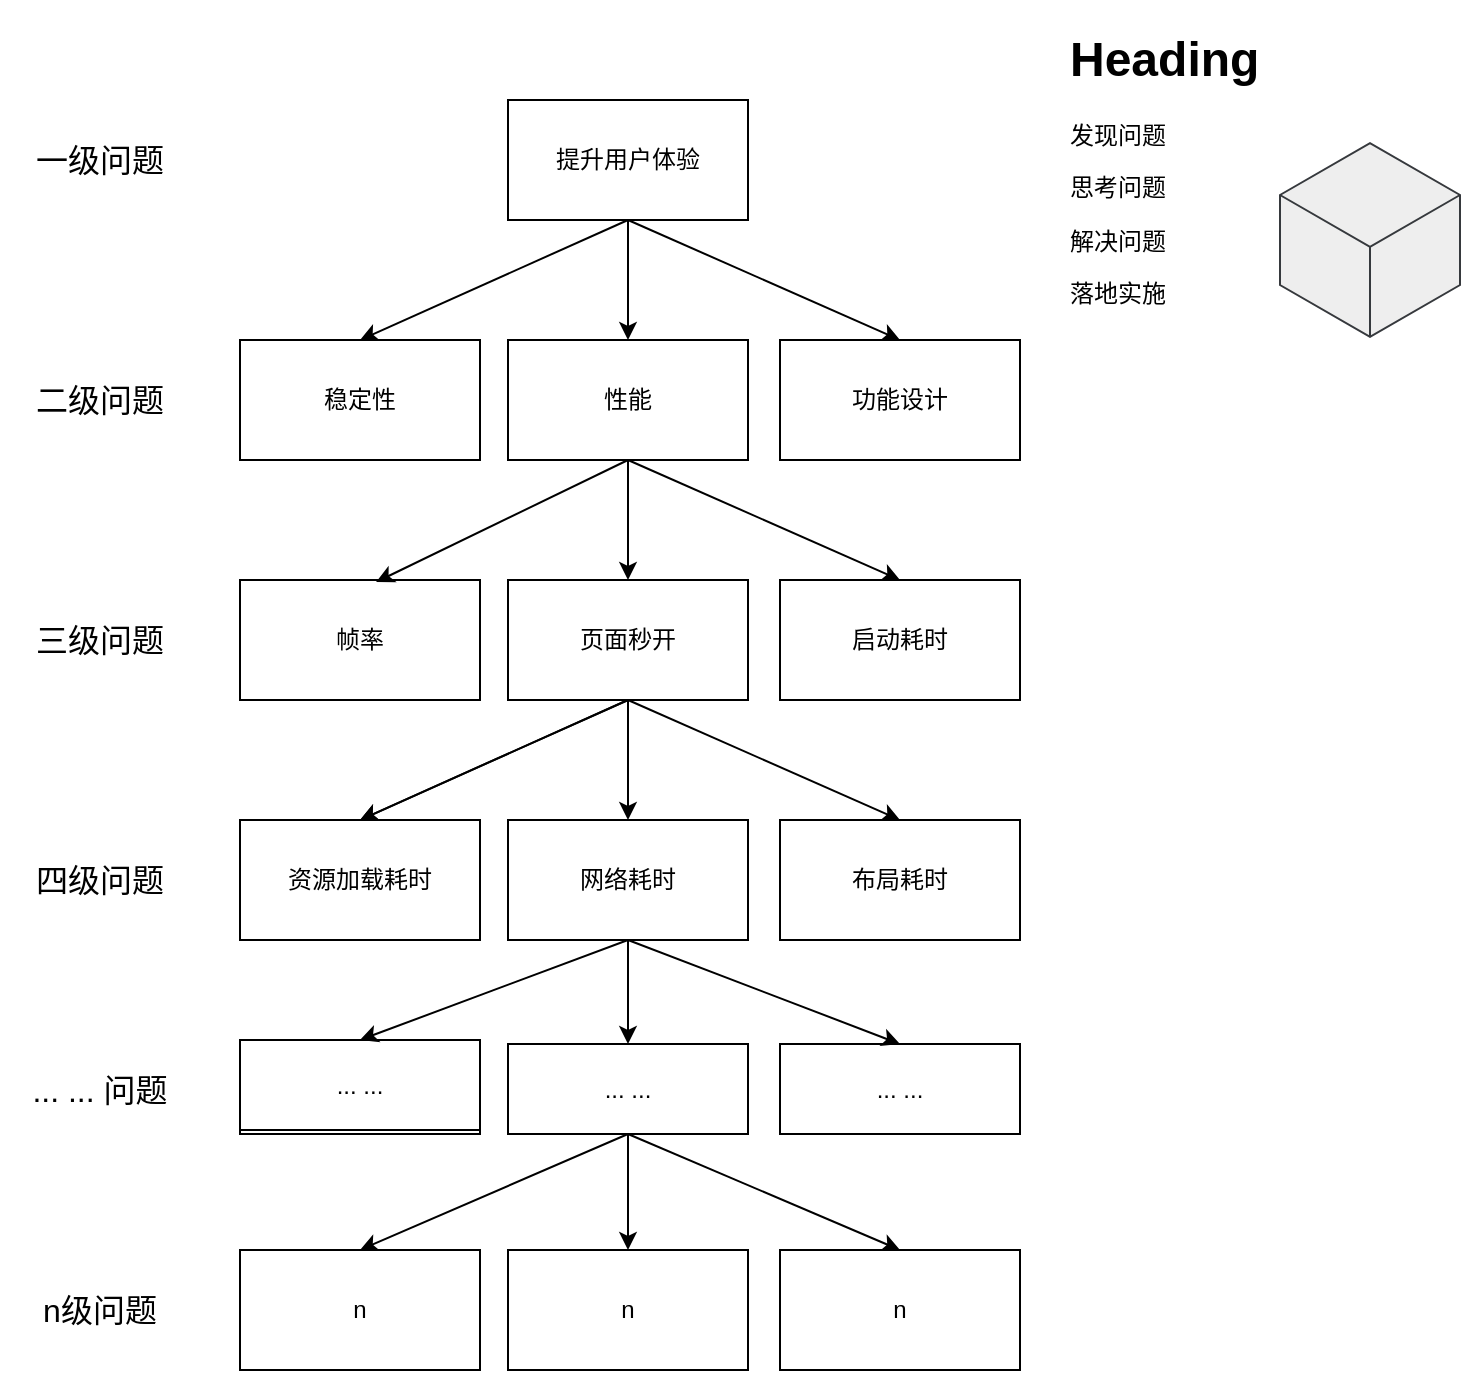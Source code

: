 <mxfile version="13.0.9">
    <diagram id="6hGFLwfOUW9BJ-s0fimq" name="Page-1">
        <mxGraphModel dx="866" dy="779" grid="1" gridSize="10" guides="1" tooltips="1" connect="1" arrows="1" fold="1" page="1" pageScale="1" pageWidth="827" pageHeight="1169" math="0" shadow="0">
            <root>
                <mxCell id="0"/>
                <mxCell id="1" parent="0"/>
                <mxCell id="35" value="&lt;font style=&quot;font-size: 16px&quot;&gt;一级问题&lt;/font&gt;" style="text;html=1;strokeColor=none;fillColor=none;align=center;verticalAlign=middle;whiteSpace=wrap;rounded=0;" parent="1" vertex="1">
                    <mxGeometry x="40" y="80" width="100" height="40" as="geometry"/>
                </mxCell>
                <mxCell id="36" value="&lt;font style=&quot;font-size: 16px&quot;&gt;二级问题&lt;/font&gt;" style="text;html=1;strokeColor=none;fillColor=none;align=center;verticalAlign=middle;whiteSpace=wrap;rounded=0;" parent="1" vertex="1">
                    <mxGeometry x="40" y="200" width="100" height="40" as="geometry"/>
                </mxCell>
                <mxCell id="37" value="&lt;font style=&quot;font-size: 16px&quot;&gt;三级问题&lt;/font&gt;" style="text;html=1;strokeColor=none;fillColor=none;align=center;verticalAlign=middle;whiteSpace=wrap;rounded=0;" parent="1" vertex="1">
                    <mxGeometry x="40" y="320" width="100" height="40" as="geometry"/>
                </mxCell>
                <mxCell id="38" value="&lt;font style=&quot;font-size: 16px&quot;&gt;四级问题&lt;/font&gt;" style="text;html=1;strokeColor=none;fillColor=none;align=center;verticalAlign=middle;whiteSpace=wrap;rounded=0;" parent="1" vertex="1">
                    <mxGeometry x="40" y="440" width="100" height="40" as="geometry"/>
                </mxCell>
                <mxCell id="39" value="提升用户体验" style="rounded=0;whiteSpace=wrap;html=1;" parent="1" vertex="1">
                    <mxGeometry x="294" y="70" width="120" height="60" as="geometry"/>
                </mxCell>
                <mxCell id="40" value="稳定性" style="rounded=0;whiteSpace=wrap;html=1;" parent="1" vertex="1">
                    <mxGeometry x="160" y="190" width="120" height="60" as="geometry"/>
                </mxCell>
                <mxCell id="41" value="性能" style="rounded=0;whiteSpace=wrap;html=1;" parent="1" vertex="1">
                    <mxGeometry x="294" y="190" width="120" height="60" as="geometry"/>
                </mxCell>
                <mxCell id="42" value="功能设计" style="rounded=0;whiteSpace=wrap;html=1;" parent="1" vertex="1">
                    <mxGeometry x="430" y="190" width="120" height="60" as="geometry"/>
                </mxCell>
                <mxCell id="43" value="启动耗时" style="rounded=0;whiteSpace=wrap;html=1;" parent="1" vertex="1">
                    <mxGeometry x="430" y="310" width="120" height="60" as="geometry"/>
                </mxCell>
                <mxCell id="44" value="页面秒开" style="rounded=0;whiteSpace=wrap;html=1;" parent="1" vertex="1">
                    <mxGeometry x="294" y="310" width="120" height="60" as="geometry"/>
                </mxCell>
                <mxCell id="45" value="帧率" style="rounded=0;whiteSpace=wrap;html=1;" parent="1" vertex="1">
                    <mxGeometry x="160" y="310" width="120" height="60" as="geometry"/>
                </mxCell>
                <mxCell id="46" value="布局耗时" style="rounded=0;whiteSpace=wrap;html=1;" parent="1" vertex="1">
                    <mxGeometry x="430" y="430" width="120" height="60" as="geometry"/>
                </mxCell>
                <mxCell id="47" value="网络耗时" style="rounded=0;whiteSpace=wrap;html=1;" parent="1" vertex="1">
                    <mxGeometry x="294" y="430" width="120" height="60" as="geometry"/>
                </mxCell>
                <mxCell id="48" value="资源加载耗时" style="rounded=0;whiteSpace=wrap;html=1;" parent="1" vertex="1">
                    <mxGeometry x="160" y="430" width="120" height="60" as="geometry"/>
                </mxCell>
                <mxCell id="51" value="" style="endArrow=classic;html=1;exitX=0.5;exitY=1;exitDx=0;exitDy=0;entryX=0.5;entryY=0;entryDx=0;entryDy=0;" parent="1" source="39" target="41" edge="1">
                    <mxGeometry width="50" height="50" relative="1" as="geometry">
                        <mxPoint x="410" y="310" as="sourcePoint"/>
                        <mxPoint x="460" y="260" as="targetPoint"/>
                    </mxGeometry>
                </mxCell>
                <mxCell id="54" value="" style="endArrow=classic;html=1;exitX=0.5;exitY=1;exitDx=0;exitDy=0;entryX=0.5;entryY=0;entryDx=0;entryDy=0;" parent="1" source="39" target="40" edge="1">
                    <mxGeometry width="50" height="50" relative="1" as="geometry">
                        <mxPoint x="270" y="130" as="sourcePoint"/>
                        <mxPoint x="220" y="190" as="targetPoint"/>
                    </mxGeometry>
                </mxCell>
                <mxCell id="56" value="" style="endArrow=classic;html=1;exitX=0.5;exitY=1;exitDx=0;exitDy=0;entryX=0.5;entryY=0;entryDx=0;entryDy=0;" parent="1" source="39" target="42" edge="1">
                    <mxGeometry width="50" height="50" relative="1" as="geometry">
                        <mxPoint x="540" y="130" as="sourcePoint"/>
                        <mxPoint x="490" y="190" as="targetPoint"/>
                    </mxGeometry>
                </mxCell>
                <mxCell id="58" value="" style="endArrow=classic;html=1;exitX=0.5;exitY=1;exitDx=0;exitDy=0;entryX=0.5;entryY=0;entryDx=0;entryDy=0;" parent="1" source="41" target="44" edge="1">
                    <mxGeometry width="50" height="50" relative="1" as="geometry">
                        <mxPoint x="270" y="250" as="sourcePoint"/>
                        <mxPoint x="220" y="310" as="targetPoint"/>
                    </mxGeometry>
                </mxCell>
                <mxCell id="60" value="" style="endArrow=classic;html=1;entryX=0.5;entryY=0;entryDx=0;entryDy=0;exitX=0.5;exitY=1;exitDx=0;exitDy=0;" parent="1" source="44" target="47" edge="1">
                    <mxGeometry width="50" height="50" relative="1" as="geometry">
                        <mxPoint x="370" y="370" as="sourcePoint"/>
                        <mxPoint x="320" y="430" as="targetPoint"/>
                    </mxGeometry>
                </mxCell>
                <mxCell id="64" value="" style="endArrow=classic;html=1;exitX=0.5;exitY=1;exitDx=0;exitDy=0;" parent="1" source="44" edge="1">
                    <mxGeometry width="50" height="50" relative="1" as="geometry">
                        <mxPoint x="270" y="370" as="sourcePoint"/>
                        <mxPoint x="220" y="430" as="targetPoint"/>
                    </mxGeometry>
                </mxCell>
                <mxCell id="65" value="" style="endArrow=classic;html=1;exitX=0.5;exitY=1;exitDx=0;exitDy=0;entryX=0.5;entryY=0;entryDx=0;entryDy=0;" parent="1" source="44" target="48" edge="1">
                    <mxGeometry width="50" height="50" relative="1" as="geometry">
                        <mxPoint x="270" y="370" as="sourcePoint"/>
                        <mxPoint x="220" y="430" as="targetPoint"/>
                    </mxGeometry>
                </mxCell>
                <mxCell id="68" value="" style="endArrow=classic;html=1;exitX=0.5;exitY=1;exitDx=0;exitDy=0;entryX=0.5;entryY=0;entryDx=0;entryDy=0;" parent="1" source="44" target="46" edge="1">
                    <mxGeometry width="50" height="50" relative="1" as="geometry">
                        <mxPoint x="350" y="380" as="sourcePoint"/>
                        <mxPoint x="270" y="460" as="targetPoint"/>
                    </mxGeometry>
                </mxCell>
                <mxCell id="70" value="" style="endArrow=classic;html=1;exitX=0.5;exitY=1;exitDx=0;exitDy=0;entryX=0.5;entryY=0;entryDx=0;entryDy=0;" parent="1" source="41" target="43" edge="1">
                    <mxGeometry width="50" height="50" relative="1" as="geometry">
                        <mxPoint x="540" y="250" as="sourcePoint"/>
                        <mxPoint x="490" y="310" as="targetPoint"/>
                    </mxGeometry>
                </mxCell>
                <mxCell id="71" value="" style="endArrow=classic;html=1;exitX=0.5;exitY=1;exitDx=0;exitDy=0;entryX=0.567;entryY=0.017;entryDx=0;entryDy=0;entryPerimeter=0;" parent="1" source="41" target="45" edge="1">
                    <mxGeometry width="50" height="50" relative="1" as="geometry">
                        <mxPoint x="270" y="250" as="sourcePoint"/>
                        <mxPoint x="220" y="310" as="targetPoint"/>
                    </mxGeometry>
                </mxCell>
                <mxCell id="72" value="" style="endArrow=classic;html=1;entryX=0.5;entryY=0;entryDx=0;entryDy=0;exitX=0.5;exitY=1;exitDx=0;exitDy=0;" parent="1" target="77" edge="1">
                    <mxGeometry width="50" height="50" relative="1" as="geometry">
                        <mxPoint x="354" y="587" as="sourcePoint"/>
                        <mxPoint x="220" y="655" as="targetPoint"/>
                    </mxGeometry>
                </mxCell>
                <mxCell id="73" value="" style="endArrow=classic;html=1;entryX=0.5;entryY=0;entryDx=0;entryDy=0;exitX=0.5;exitY=1;exitDx=0;exitDy=0;" parent="1" target="76" edge="1">
                    <mxGeometry width="50" height="50" relative="1" as="geometry">
                        <mxPoint x="354" y="587" as="sourcePoint"/>
                        <mxPoint x="320" y="655" as="targetPoint"/>
                    </mxGeometry>
                </mxCell>
                <mxCell id="74" value="" style="endArrow=classic;html=1;entryX=0.5;entryY=0;entryDx=0;entryDy=0;exitX=0.5;exitY=1;exitDx=0;exitDy=0;" parent="1" target="75" edge="1">
                    <mxGeometry width="50" height="50" relative="1" as="geometry">
                        <mxPoint x="354" y="587" as="sourcePoint"/>
                        <mxPoint x="270" y="685" as="targetPoint"/>
                    </mxGeometry>
                </mxCell>
                <mxCell id="75" value="n" style="rounded=0;whiteSpace=wrap;html=1;" parent="1" vertex="1">
                    <mxGeometry x="430" y="645" width="120" height="60" as="geometry"/>
                </mxCell>
                <mxCell id="76" value="n" style="rounded=0;whiteSpace=wrap;html=1;" parent="1" vertex="1">
                    <mxGeometry x="294" y="645" width="120" height="60" as="geometry"/>
                </mxCell>
                <mxCell id="77" value="n" style="rounded=0;whiteSpace=wrap;html=1;" parent="1" vertex="1">
                    <mxGeometry x="160" y="645" width="120" height="60" as="geometry"/>
                </mxCell>
                <mxCell id="84" value="&lt;font style=&quot;font-size: 16px&quot;&gt;n级问题&lt;/font&gt;" style="text;html=1;strokeColor=none;fillColor=none;align=center;verticalAlign=middle;whiteSpace=wrap;rounded=0;" parent="1" vertex="1">
                    <mxGeometry x="40" y="655" width="100" height="40" as="geometry"/>
                </mxCell>
                <mxCell id="88" value="&lt;font style=&quot;font-size: 16px&quot;&gt;... ... 问题&lt;/font&gt;" style="text;html=1;strokeColor=none;fillColor=none;align=center;verticalAlign=middle;whiteSpace=wrap;rounded=0;" parent="1" vertex="1">
                    <mxGeometry x="40" y="544.5" width="100" height="40" as="geometry"/>
                </mxCell>
                <mxCell id="90" value="... ..." style="rounded=0;whiteSpace=wrap;html=1;" parent="1" vertex="1">
                    <mxGeometry x="160" y="542" width="120" height="45" as="geometry"/>
                </mxCell>
                <mxCell id="91" value="... ..." style="rounded=0;whiteSpace=wrap;html=1;" parent="1" vertex="1">
                    <mxGeometry x="430" y="542" width="120" height="45" as="geometry"/>
                </mxCell>
                <mxCell id="93" value="... ..." style="rounded=0;whiteSpace=wrap;html=1;" parent="1" vertex="1">
                    <mxGeometry x="294" y="542" width="120" height="45" as="geometry"/>
                </mxCell>
                <mxCell id="94" value="... ..." style="rounded=0;whiteSpace=wrap;html=1;" parent="1" vertex="1">
                    <mxGeometry x="160" y="540" width="120" height="45" as="geometry"/>
                </mxCell>
                <mxCell id="95" value="" style="endArrow=classic;html=1;exitX=0.5;exitY=1;exitDx=0;exitDy=0;entryX=0.5;entryY=0;entryDx=0;entryDy=0;" parent="1" source="47" target="93" edge="1">
                    <mxGeometry width="50" height="50" relative="1" as="geometry">
                        <mxPoint x="360" y="480" as="sourcePoint"/>
                        <mxPoint x="410" y="430" as="targetPoint"/>
                    </mxGeometry>
                </mxCell>
                <mxCell id="96" value="" style="endArrow=classic;html=1;exitX=0.5;exitY=1;exitDx=0;exitDy=0;entryX=0.5;entryY=0;entryDx=0;entryDy=0;" parent="1" source="47" target="94" edge="1">
                    <mxGeometry width="50" height="50" relative="1" as="geometry">
                        <mxPoint x="360" y="480" as="sourcePoint"/>
                        <mxPoint x="410" y="430" as="targetPoint"/>
                    </mxGeometry>
                </mxCell>
                <mxCell id="98" value="" style="endArrow=classic;html=1;exitX=0.5;exitY=1;exitDx=0;exitDy=0;entryX=0.5;entryY=0;entryDx=0;entryDy=0;" parent="1" source="47" target="91" edge="1">
                    <mxGeometry width="50" height="50" relative="1" as="geometry">
                        <mxPoint x="360" y="480" as="sourcePoint"/>
                        <mxPoint x="410" y="430" as="targetPoint"/>
                    </mxGeometry>
                </mxCell>
                <mxCell id="100" value="&lt;h1&gt;Heading&lt;/h1&gt;&lt;p&gt;发现问题&lt;/p&gt;&lt;p&gt;思考问题&lt;/p&gt;&lt;p&gt;解决问题&lt;/p&gt;&lt;p&gt;落地实施&lt;/p&gt;" style="text;html=1;strokeColor=none;fillColor=none;spacing=5;spacingTop=-20;whiteSpace=wrap;overflow=hidden;rounded=0;" parent="1" vertex="1">
                    <mxGeometry x="570" y="30" width="190" height="180" as="geometry"/>
                </mxCell>
                <mxCell id="101" value="" style="html=1;whiteSpace=wrap;aspect=fixed;shape=isoCube;backgroundOutline=1;fillColor=#eeeeee;strokeColor=#36393d;" parent="1" vertex="1">
                    <mxGeometry x="680" y="90" width="90" height="100" as="geometry"/>
                </mxCell>
            </root>
        </mxGraphModel>
    </diagram>
</mxfile>